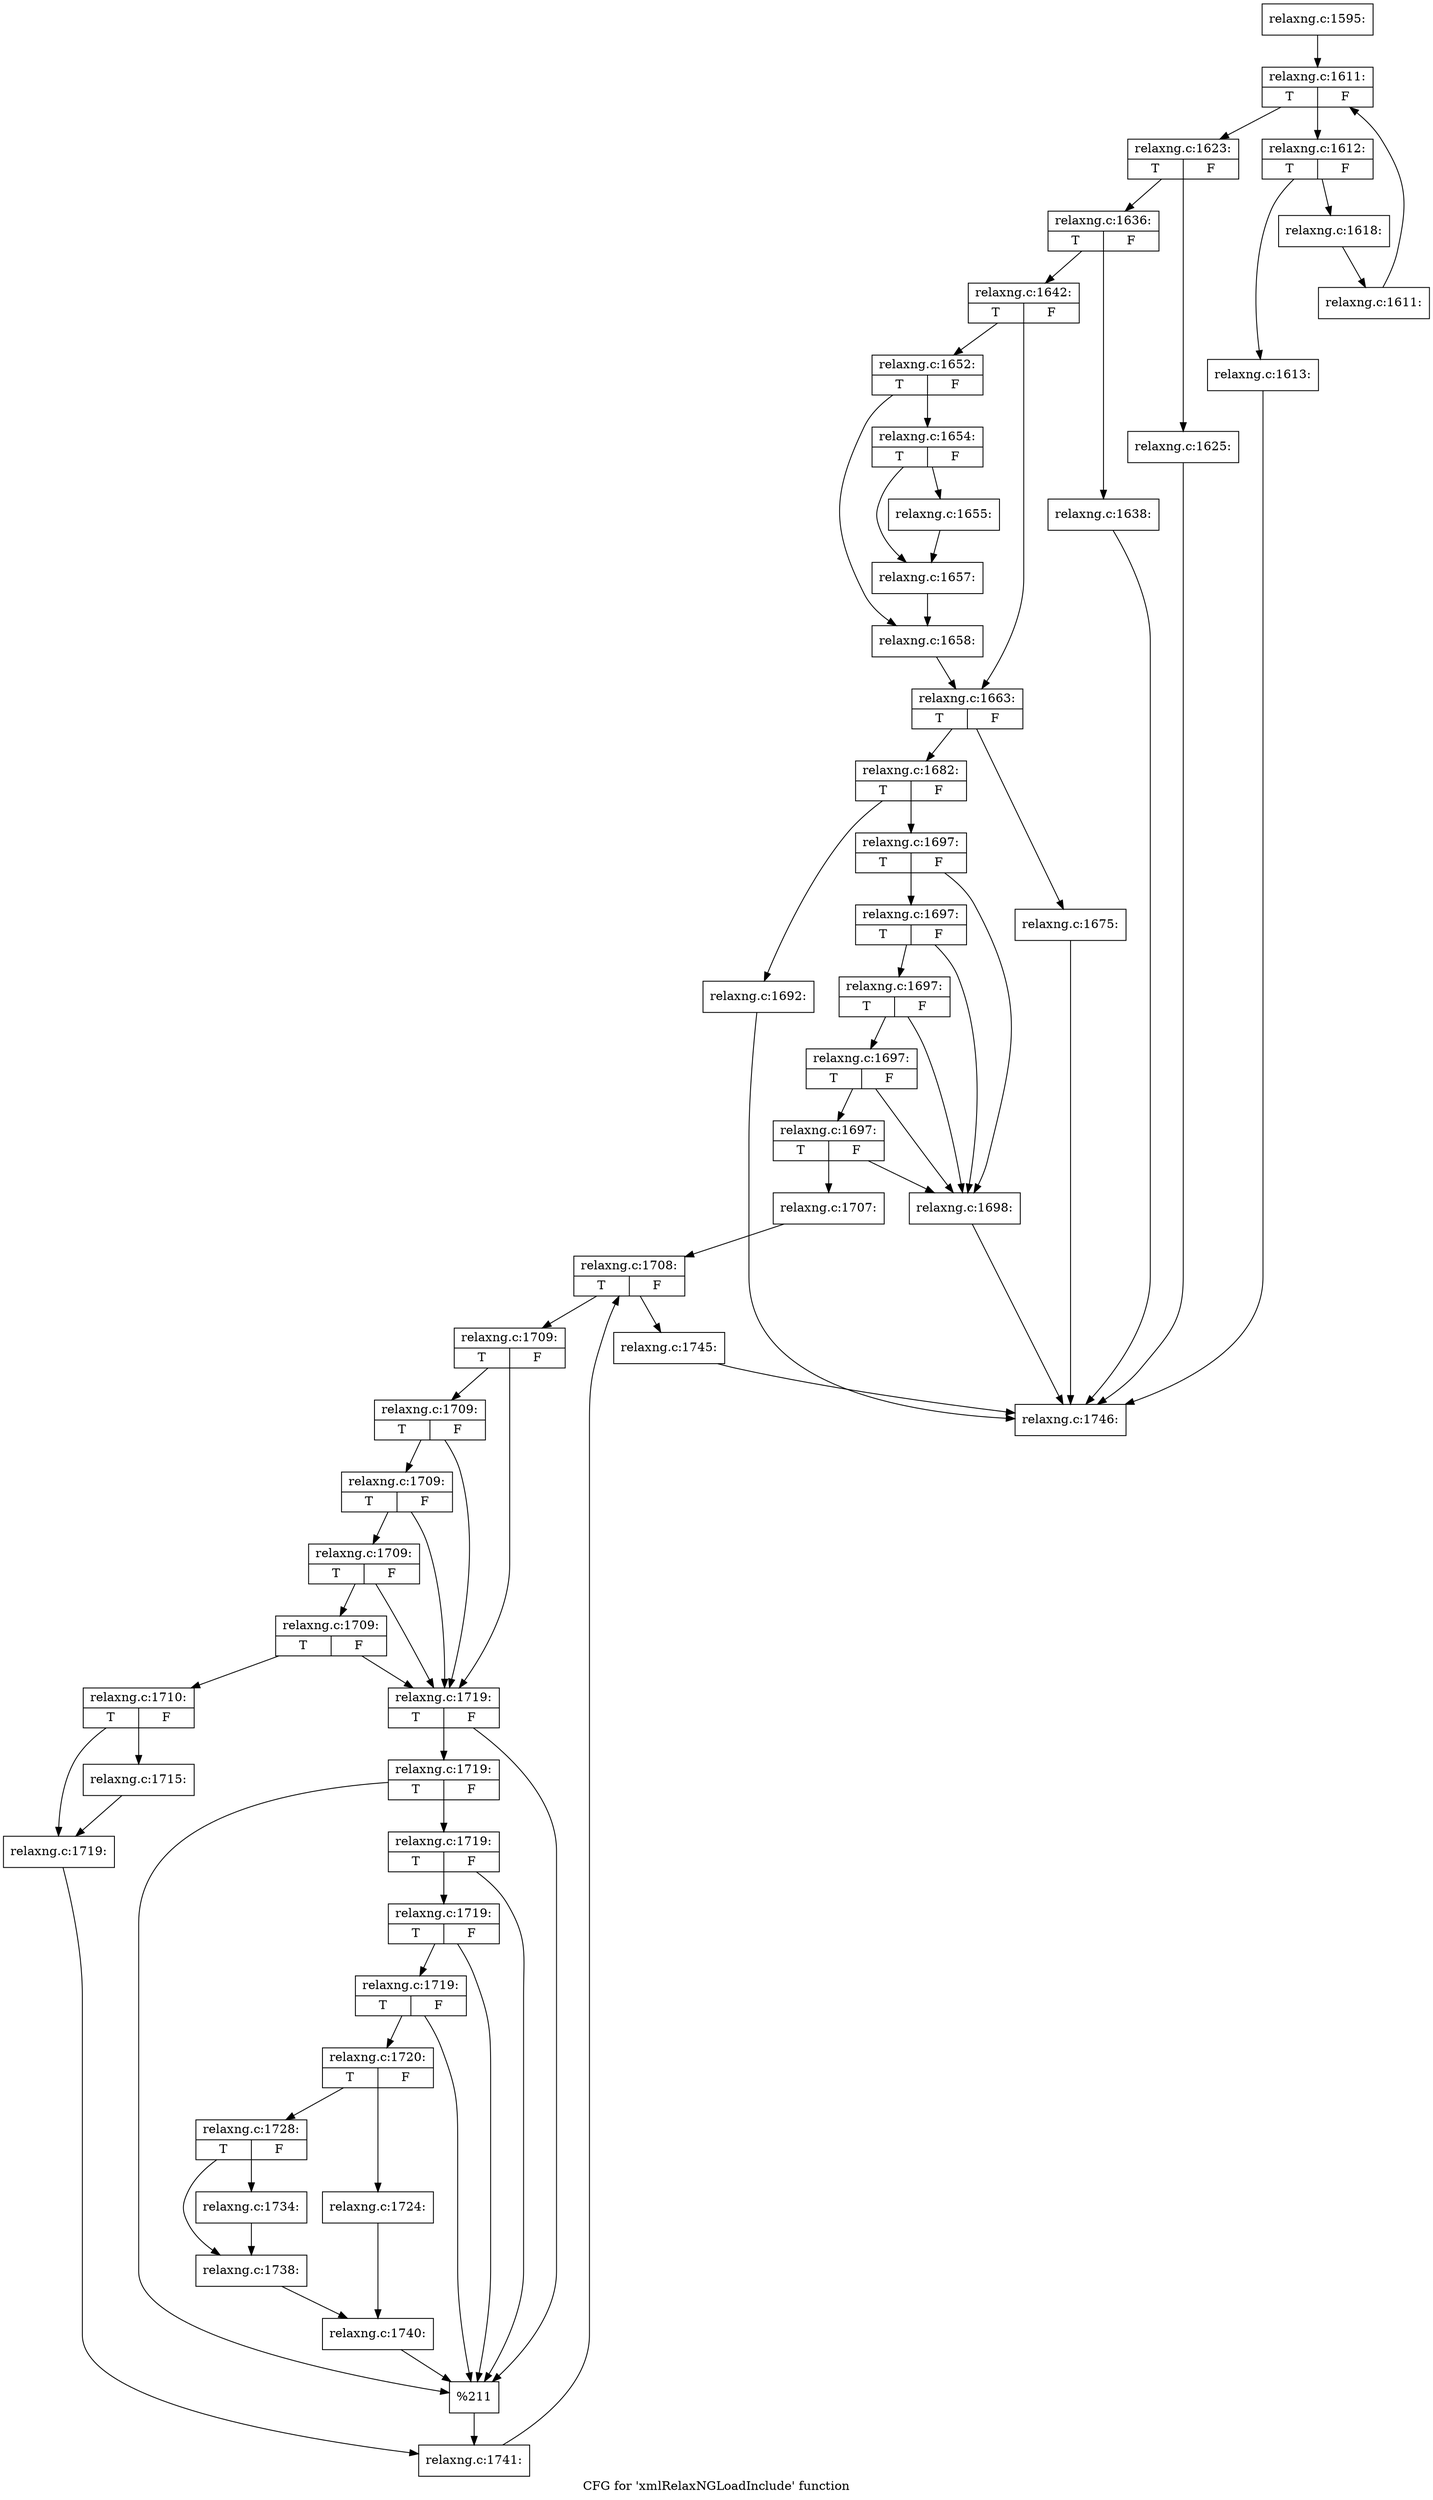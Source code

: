 digraph "CFG for 'xmlRelaxNGLoadInclude' function" {
	label="CFG for 'xmlRelaxNGLoadInclude' function";

	Node0x3bd6ff0 [shape=record,label="{relaxng.c:1595:}"];
	Node0x3bd6ff0 -> Node0x3be0b60;
	Node0x3be0b60 [shape=record,label="{relaxng.c:1611:|{<s0>T|<s1>F}}"];
	Node0x3be0b60 -> Node0x3be0e40;
	Node0x3be0b60 -> Node0x3be09c0;
	Node0x3be0e40 [shape=record,label="{relaxng.c:1612:|{<s0>T|<s1>F}}"];
	Node0x3be0e40 -> Node0x3be1350;
	Node0x3be0e40 -> Node0x3be13a0;
	Node0x3be1350 [shape=record,label="{relaxng.c:1613:}"];
	Node0x3be1350 -> Node0x3bdeae0;
	Node0x3be13a0 [shape=record,label="{relaxng.c:1618:}"];
	Node0x3be13a0 -> Node0x3be0db0;
	Node0x3be0db0 [shape=record,label="{relaxng.c:1611:}"];
	Node0x3be0db0 -> Node0x3be0b60;
	Node0x3be09c0 [shape=record,label="{relaxng.c:1623:|{<s0>T|<s1>F}}"];
	Node0x3be09c0 -> Node0x3be2830;
	Node0x3be09c0 -> Node0x3be2880;
	Node0x3be2830 [shape=record,label="{relaxng.c:1625:}"];
	Node0x3be2830 -> Node0x3bdeae0;
	Node0x3be2880 [shape=record,label="{relaxng.c:1636:|{<s0>T|<s1>F}}"];
	Node0x3be2880 -> Node0x3be3420;
	Node0x3be2880 -> Node0x3be3470;
	Node0x3be3420 [shape=record,label="{relaxng.c:1638:}"];
	Node0x3be3420 -> Node0x3bdeae0;
	Node0x3be3470 [shape=record,label="{relaxng.c:1642:|{<s0>T|<s1>F}}"];
	Node0x3be3470 -> Node0x3be4cd0;
	Node0x3be3470 -> Node0x3be4d20;
	Node0x3be4cd0 [shape=record,label="{relaxng.c:1652:|{<s0>T|<s1>F}}"];
	Node0x3be4cd0 -> Node0x3be52b0;
	Node0x3be4cd0 -> Node0x3be5300;
	Node0x3be52b0 [shape=record,label="{relaxng.c:1654:|{<s0>T|<s1>F}}"];
	Node0x3be52b0 -> Node0x3be56c0;
	Node0x3be52b0 -> Node0x3be5710;
	Node0x3be56c0 [shape=record,label="{relaxng.c:1655:}"];
	Node0x3be56c0 -> Node0x3be5710;
	Node0x3be5710 [shape=record,label="{relaxng.c:1657:}"];
	Node0x3be5710 -> Node0x3be5300;
	Node0x3be5300 [shape=record,label="{relaxng.c:1658:}"];
	Node0x3be5300 -> Node0x3be4d20;
	Node0x3be4d20 [shape=record,label="{relaxng.c:1663:|{<s0>T|<s1>F}}"];
	Node0x3be4d20 -> Node0x3be6930;
	Node0x3be4d20 -> Node0x3be6e30;
	Node0x3be6930 [shape=record,label="{relaxng.c:1675:}"];
	Node0x3be6930 -> Node0x3bdeae0;
	Node0x3be6e30 [shape=record,label="{relaxng.c:1682:|{<s0>T|<s1>F}}"];
	Node0x3be6e30 -> Node0x3be7b40;
	Node0x3be6e30 -> Node0x3be7b90;
	Node0x3be7b40 [shape=record,label="{relaxng.c:1692:}"];
	Node0x3be7b40 -> Node0x3bdeae0;
	Node0x3be7b90 [shape=record,label="{relaxng.c:1697:|{<s0>T|<s1>F}}"];
	Node0x3be7b90 -> Node0x3be8450;
	Node0x3be7b90 -> Node0x3be8290;
	Node0x3be8450 [shape=record,label="{relaxng.c:1697:|{<s0>T|<s1>F}}"];
	Node0x3be8450 -> Node0x3be8400;
	Node0x3be8450 -> Node0x3be8290;
	Node0x3be8400 [shape=record,label="{relaxng.c:1697:|{<s0>T|<s1>F}}"];
	Node0x3be8400 -> Node0x3be83b0;
	Node0x3be8400 -> Node0x3be8290;
	Node0x3be83b0 [shape=record,label="{relaxng.c:1697:|{<s0>T|<s1>F}}"];
	Node0x3be83b0 -> Node0x3be8330;
	Node0x3be83b0 -> Node0x3be8290;
	Node0x3be8330 [shape=record,label="{relaxng.c:1697:|{<s0>T|<s1>F}}"];
	Node0x3be8330 -> Node0x3be82e0;
	Node0x3be8330 -> Node0x3be8290;
	Node0x3be8290 [shape=record,label="{relaxng.c:1698:}"];
	Node0x3be8290 -> Node0x3bdeae0;
	Node0x3be82e0 [shape=record,label="{relaxng.c:1707:}"];
	Node0x3be82e0 -> Node0x3be9d40;
	Node0x3be9d40 [shape=record,label="{relaxng.c:1708:|{<s0>T|<s1>F}}"];
	Node0x3be9d40 -> Node0x3bea0f0;
	Node0x3be9d40 -> Node0x3be9f20;
	Node0x3bea0f0 [shape=record,label="{relaxng.c:1709:|{<s0>T|<s1>F}}"];
	Node0x3bea0f0 -> Node0x3bea440;
	Node0x3bea0f0 -> Node0x3bea2d0;
	Node0x3bea440 [shape=record,label="{relaxng.c:1709:|{<s0>T|<s1>F}}"];
	Node0x3bea440 -> Node0x3bea3f0;
	Node0x3bea440 -> Node0x3bea2d0;
	Node0x3bea3f0 [shape=record,label="{relaxng.c:1709:|{<s0>T|<s1>F}}"];
	Node0x3bea3f0 -> Node0x3bea3a0;
	Node0x3bea3f0 -> Node0x3bea2d0;
	Node0x3bea3a0 [shape=record,label="{relaxng.c:1709:|{<s0>T|<s1>F}}"];
	Node0x3bea3a0 -> Node0x3bea320;
	Node0x3bea3a0 -> Node0x3bea2d0;
	Node0x3bea320 [shape=record,label="{relaxng.c:1709:|{<s0>T|<s1>F}}"];
	Node0x3bea320 -> Node0x3bea230;
	Node0x3bea320 -> Node0x3bea2d0;
	Node0x3bea230 [shape=record,label="{relaxng.c:1710:|{<s0>T|<s1>F}}"];
	Node0x3bea230 -> Node0x3bebbf0;
	Node0x3bea230 -> Node0x3be7740;
	Node0x3be7740 [shape=record,label="{relaxng.c:1715:}"];
	Node0x3be7740 -> Node0x3bebbf0;
	Node0x3bebbf0 [shape=record,label="{relaxng.c:1719:}"];
	Node0x3bebbf0 -> Node0x3bea280;
	Node0x3bea2d0 [shape=record,label="{relaxng.c:1719:|{<s0>T|<s1>F}}"];
	Node0x3bea2d0 -> Node0x3becaa0;
	Node0x3bea2d0 -> Node0x3bec930;
	Node0x3becaa0 [shape=record,label="{relaxng.c:1719:|{<s0>T|<s1>F}}"];
	Node0x3becaa0 -> Node0x3beca50;
	Node0x3becaa0 -> Node0x3bec930;
	Node0x3beca50 [shape=record,label="{relaxng.c:1719:|{<s0>T|<s1>F}}"];
	Node0x3beca50 -> Node0x3beca00;
	Node0x3beca50 -> Node0x3bec930;
	Node0x3beca00 [shape=record,label="{relaxng.c:1719:|{<s0>T|<s1>F}}"];
	Node0x3beca00 -> Node0x3bec980;
	Node0x3beca00 -> Node0x3bec930;
	Node0x3bec980 [shape=record,label="{relaxng.c:1719:|{<s0>T|<s1>F}}"];
	Node0x3bec980 -> Node0x3bebf20;
	Node0x3bec980 -> Node0x3bec930;
	Node0x3bebf20 [shape=record,label="{relaxng.c:1720:|{<s0>T|<s1>F}}"];
	Node0x3bebf20 -> Node0x3bedec0;
	Node0x3bebf20 -> Node0x3bedf60;
	Node0x3bedec0 [shape=record,label="{relaxng.c:1724:}"];
	Node0x3bedec0 -> Node0x3bedf10;
	Node0x3bedf60 [shape=record,label="{relaxng.c:1728:|{<s0>T|<s1>F}}"];
	Node0x3bedf60 -> Node0x3b44ed0;
	Node0x3bedf60 -> Node0x3b44e80;
	Node0x3b44e80 [shape=record,label="{relaxng.c:1734:}"];
	Node0x3b44e80 -> Node0x3b44ed0;
	Node0x3b44ed0 [shape=record,label="{relaxng.c:1738:}"];
	Node0x3b44ed0 -> Node0x3bedf10;
	Node0x3bedf10 [shape=record,label="{relaxng.c:1740:}"];
	Node0x3bedf10 -> Node0x3bec930;
	Node0x3bec930 [shape=record,label="{%211}"];
	Node0x3bec930 -> Node0x3bea280;
	Node0x3bea280 [shape=record,label="{relaxng.c:1741:}"];
	Node0x3bea280 -> Node0x3be9d40;
	Node0x3be9f20 [shape=record,label="{relaxng.c:1745:}"];
	Node0x3be9f20 -> Node0x3bdeae0;
	Node0x3bdeae0 [shape=record,label="{relaxng.c:1746:}"];
}

